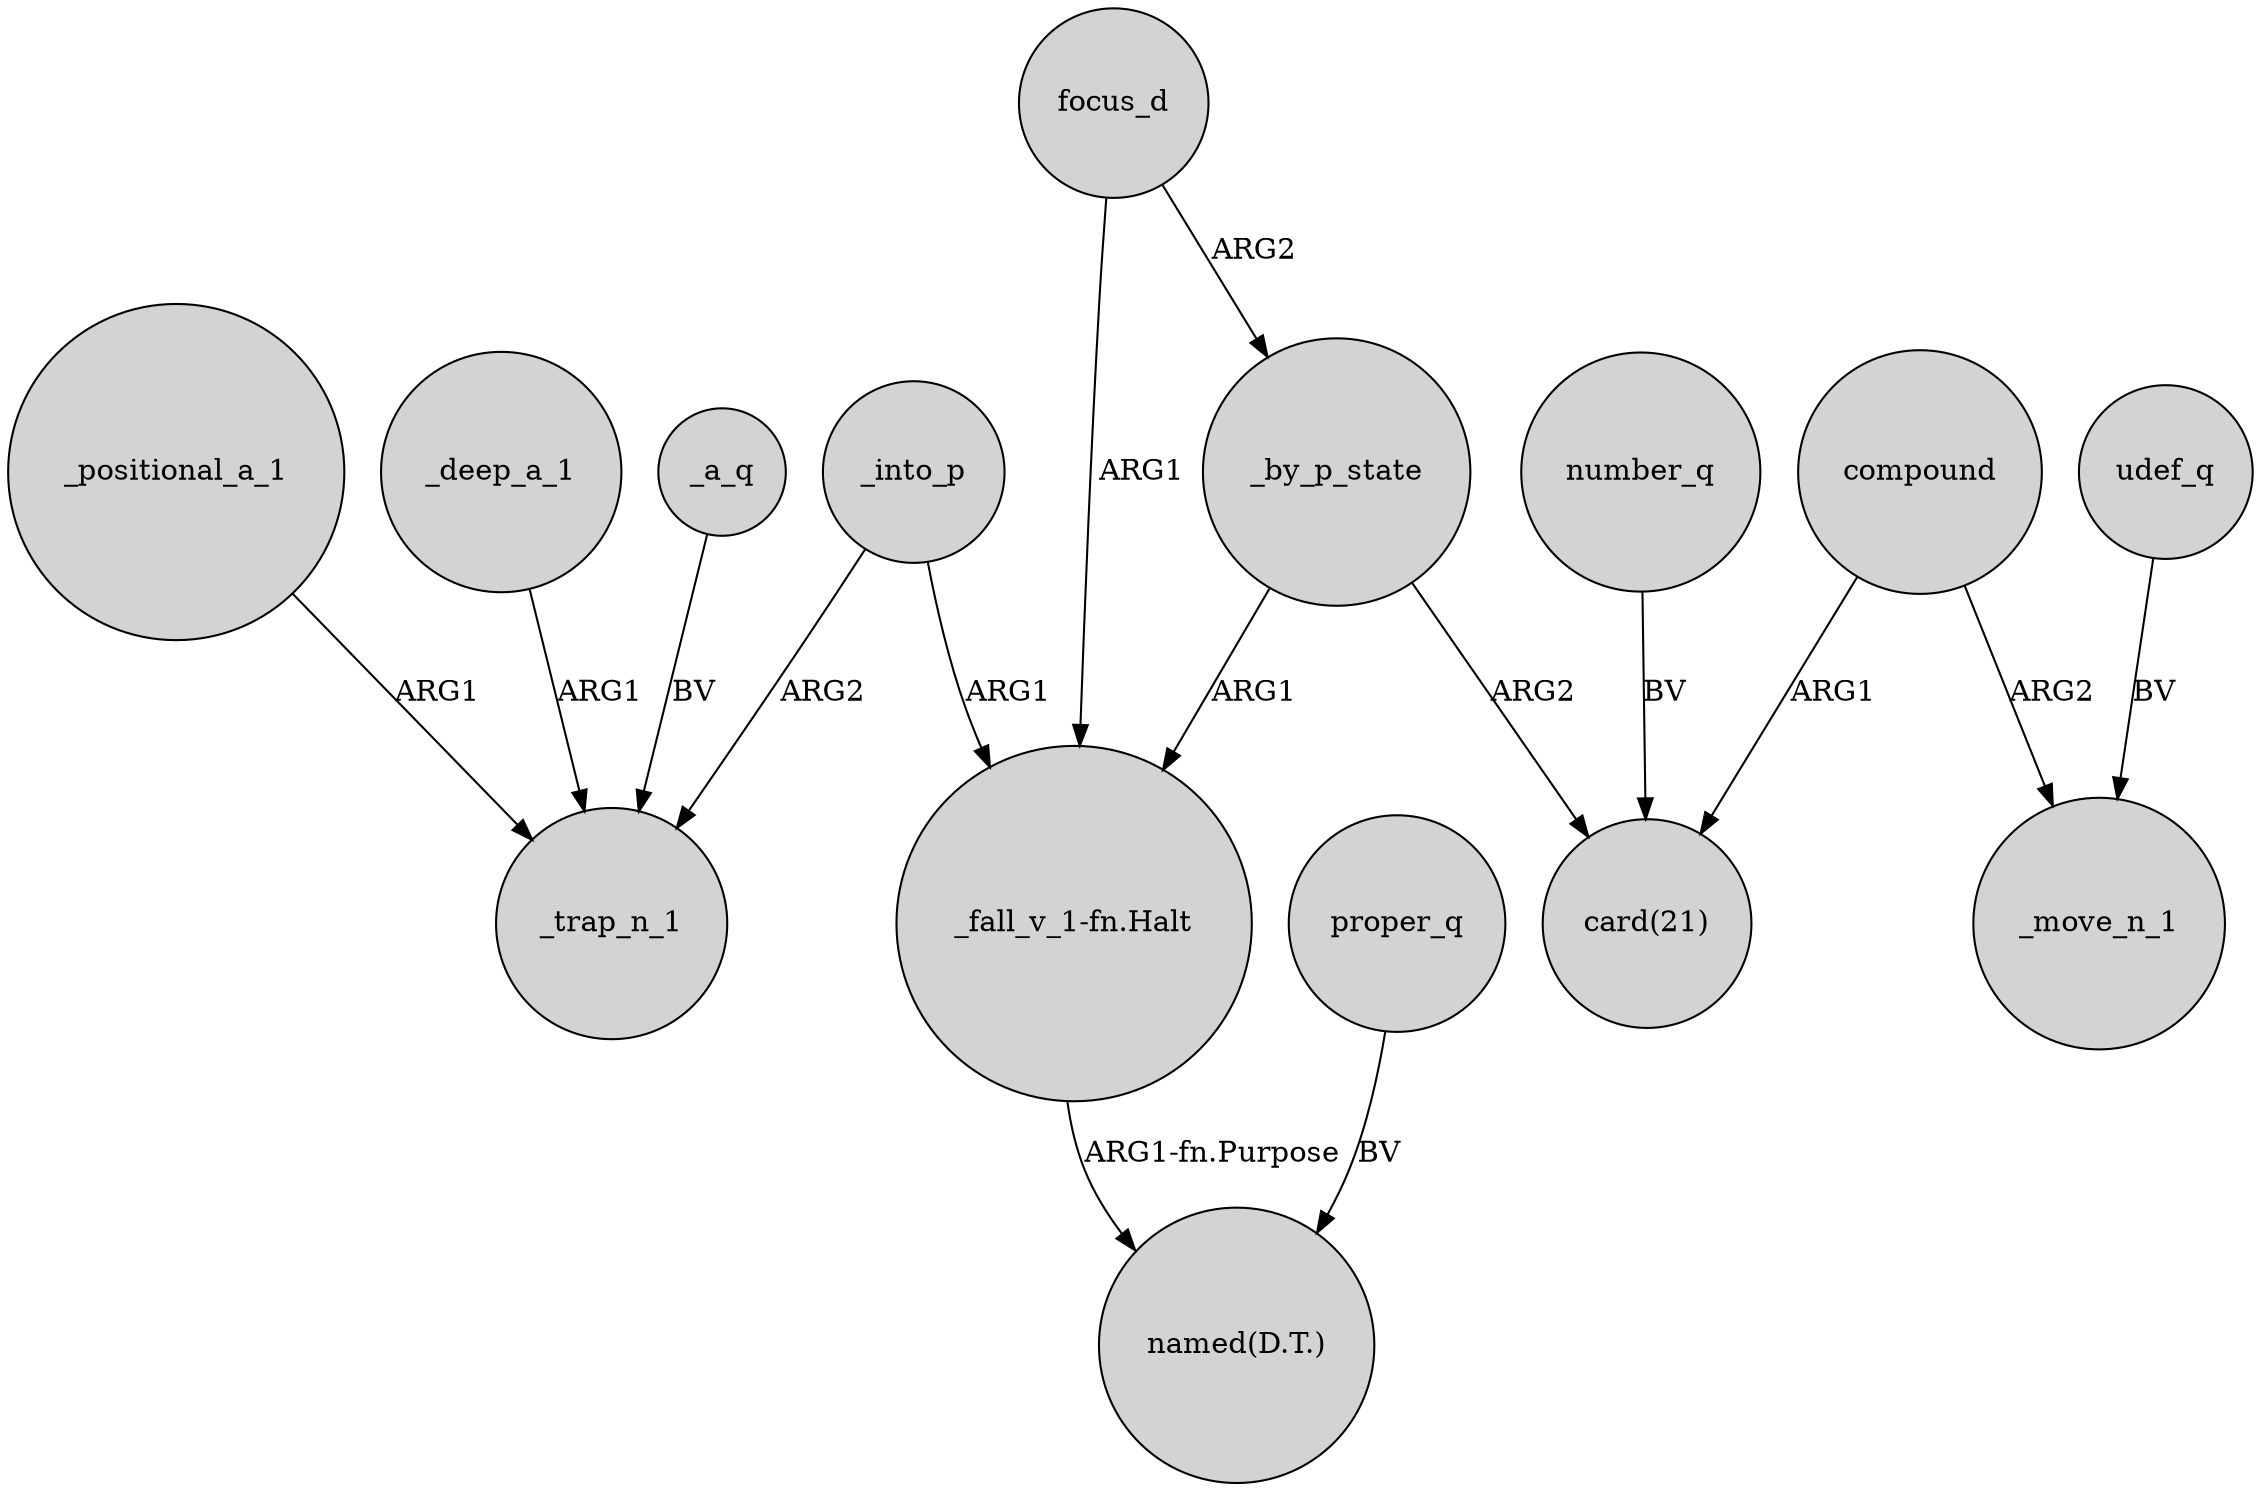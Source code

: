 digraph {
	node [shape=circle style=filled]
	_a_q -> _trap_n_1 [label=BV]
	compound -> _move_n_1 [label=ARG2]
	compound -> "card(21)" [label=ARG1]
	_deep_a_1 -> _trap_n_1 [label=ARG1]
	_into_p -> "_fall_v_1-fn.Halt" [label=ARG1]
	proper_q -> "named(D.T.)" [label=BV]
	_by_p_state -> "card(21)" [label=ARG2]
	_positional_a_1 -> _trap_n_1 [label=ARG1]
	focus_d -> _by_p_state [label=ARG2]
	number_q -> "card(21)" [label=BV]
	"_fall_v_1-fn.Halt" -> "named(D.T.)" [label="ARG1-fn.Purpose"]
	focus_d -> "_fall_v_1-fn.Halt" [label=ARG1]
	_by_p_state -> "_fall_v_1-fn.Halt" [label=ARG1]
	_into_p -> _trap_n_1 [label=ARG2]
	udef_q -> _move_n_1 [label=BV]
}
